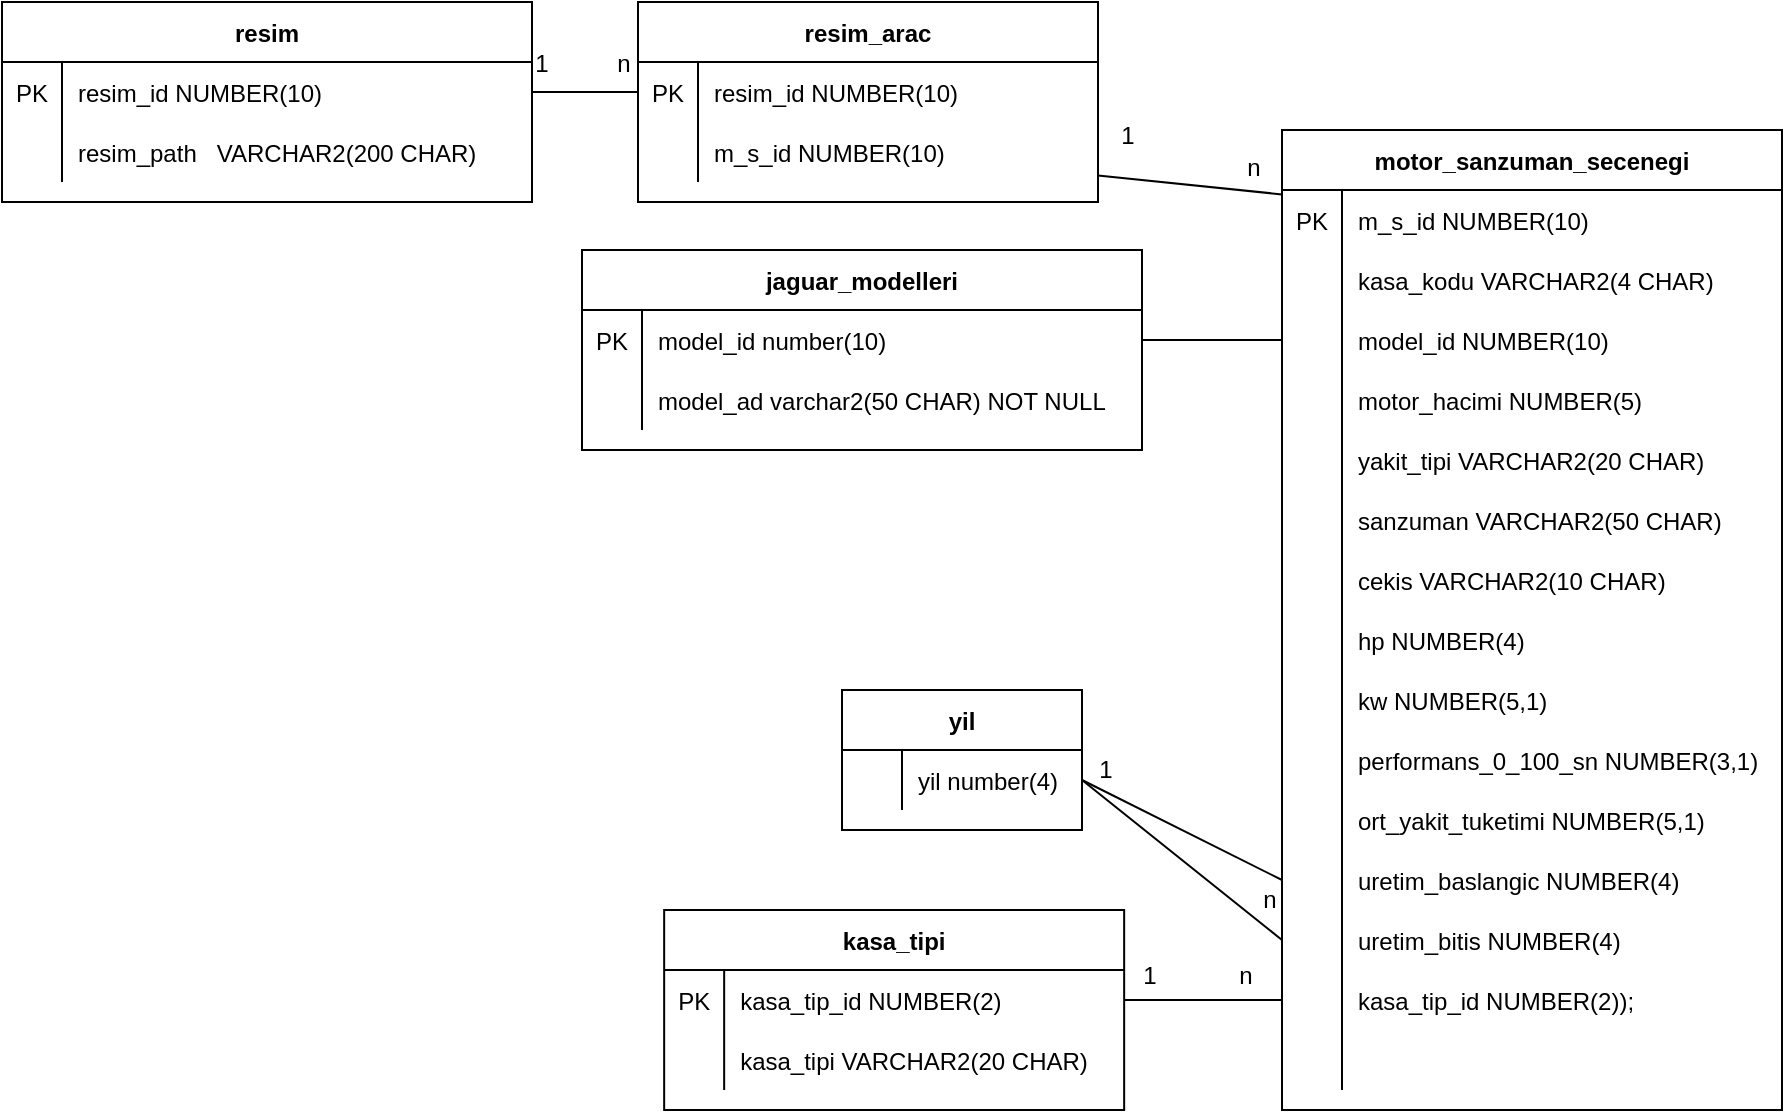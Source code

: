 <mxfile version="14.4.3" type="device"><diagram name="Page-1" id="efa7a0a1-bf9b-a30e-e6df-94a7791c09e9"><mxGraphModel dx="1912" dy="-353" grid="0" gridSize="10" guides="1" tooltips="1" connect="1" arrows="1" fold="1" page="1" pageScale="1" pageWidth="826" pageHeight="1169" background="#ffffff" math="0" shadow="0"><root><mxCell id="0"/><mxCell id="1" parent="0"/><mxCell id="2nyZi_yp6RNxrEkJERYX-163" value="jaguar_modelleri" style="shape=table;startSize=30;container=1;collapsible=1;childLayout=tableLayout;fixedRows=1;rowLines=0;fontStyle=1;align=center;resizeLast=1;" parent="1" vertex="1"><mxGeometry x="120" y="1320" width="280" height="100" as="geometry"/></mxCell><mxCell id="2nyZi_yp6RNxrEkJERYX-164" value="" style="shape=partialRectangle;collapsible=0;dropTarget=0;pointerEvents=0;fillColor=none;points=[[0,0.5],[1,0.5]];portConstraint=eastwest;top=0;left=0;right=0;bottom=0;" parent="2nyZi_yp6RNxrEkJERYX-163" vertex="1"><mxGeometry y="30" width="280" height="30" as="geometry"/></mxCell><mxCell id="2nyZi_yp6RNxrEkJERYX-165" value="PK" style="shape=partialRectangle;overflow=hidden;connectable=0;fillColor=none;top=0;left=0;bottom=0;right=0;" parent="2nyZi_yp6RNxrEkJERYX-164" vertex="1"><mxGeometry width="30" height="30" as="geometry"/></mxCell><mxCell id="2nyZi_yp6RNxrEkJERYX-166" value="model_id number(10)" style="shape=partialRectangle;overflow=hidden;connectable=0;fillColor=none;top=0;left=0;bottom=0;right=0;align=left;spacingLeft=6;" parent="2nyZi_yp6RNxrEkJERYX-164" vertex="1"><mxGeometry x="30" width="250" height="30" as="geometry"/></mxCell><mxCell id="2nyZi_yp6RNxrEkJERYX-167" value="" style="shape=partialRectangle;collapsible=0;dropTarget=0;pointerEvents=0;fillColor=none;points=[[0,0.5],[1,0.5]];portConstraint=eastwest;top=0;left=0;right=0;bottom=0;" parent="2nyZi_yp6RNxrEkJERYX-163" vertex="1"><mxGeometry y="60" width="280" height="30" as="geometry"/></mxCell><mxCell id="2nyZi_yp6RNxrEkJERYX-168" value="" style="shape=partialRectangle;overflow=hidden;connectable=0;fillColor=none;top=0;left=0;bottom=0;right=0;" parent="2nyZi_yp6RNxrEkJERYX-167" vertex="1"><mxGeometry width="30" height="30" as="geometry"/></mxCell><mxCell id="2nyZi_yp6RNxrEkJERYX-169" value="model_ad varchar2(50 CHAR) NOT NULL" style="shape=partialRectangle;overflow=hidden;connectable=0;fillColor=none;top=0;left=0;bottom=0;right=0;align=left;spacingLeft=6;" parent="2nyZi_yp6RNxrEkJERYX-167" vertex="1"><mxGeometry x="30" width="250" height="30" as="geometry"/></mxCell><mxCell id="2nyZi_yp6RNxrEkJERYX-170" value="kasa_tipi" style="shape=table;startSize=30;container=1;collapsible=1;childLayout=tableLayout;fixedRows=1;rowLines=0;fontStyle=1;align=center;resizeLast=1;" parent="1" vertex="1"><mxGeometry x="161.08" y="1650" width="230" height="100" as="geometry"/></mxCell><mxCell id="2nyZi_yp6RNxrEkJERYX-171" value="" style="shape=partialRectangle;collapsible=0;dropTarget=0;pointerEvents=0;fillColor=none;points=[[0,0.5],[1,0.5]];portConstraint=eastwest;top=0;left=0;right=0;bottom=0;" parent="2nyZi_yp6RNxrEkJERYX-170" vertex="1"><mxGeometry y="30" width="230" height="30" as="geometry"/></mxCell><mxCell id="2nyZi_yp6RNxrEkJERYX-172" value="PK" style="shape=partialRectangle;overflow=hidden;connectable=0;fillColor=none;top=0;left=0;bottom=0;right=0;" parent="2nyZi_yp6RNxrEkJERYX-171" vertex="1"><mxGeometry width="30" height="30" as="geometry"/></mxCell><mxCell id="2nyZi_yp6RNxrEkJERYX-173" value="kasa_tip_id NUMBER(2)" style="shape=partialRectangle;overflow=hidden;connectable=0;fillColor=none;top=0;left=0;bottom=0;right=0;align=left;spacingLeft=6;" parent="2nyZi_yp6RNxrEkJERYX-171" vertex="1"><mxGeometry x="30" width="200" height="30" as="geometry"/></mxCell><mxCell id="2nyZi_yp6RNxrEkJERYX-174" value="" style="shape=partialRectangle;collapsible=0;dropTarget=0;pointerEvents=0;fillColor=none;points=[[0,0.5],[1,0.5]];portConstraint=eastwest;top=0;left=0;right=0;bottom=0;" parent="2nyZi_yp6RNxrEkJERYX-170" vertex="1"><mxGeometry y="60" width="230" height="30" as="geometry"/></mxCell><mxCell id="2nyZi_yp6RNxrEkJERYX-175" value="" style="shape=partialRectangle;overflow=hidden;connectable=0;fillColor=none;top=0;left=0;bottom=0;right=0;" parent="2nyZi_yp6RNxrEkJERYX-174" vertex="1"><mxGeometry width="30" height="30" as="geometry"/></mxCell><mxCell id="2nyZi_yp6RNxrEkJERYX-176" value="kasa_tipi   VARCHAR2(20 CHAR)" style="shape=partialRectangle;overflow=hidden;connectable=0;fillColor=none;top=0;left=0;bottom=0;right=0;align=left;spacingLeft=6;" parent="2nyZi_yp6RNxrEkJERYX-174" vertex="1"><mxGeometry x="30" width="200" height="30" as="geometry"/></mxCell><mxCell id="2nyZi_yp6RNxrEkJERYX-177" value="motor_sanzuman_secenegi" style="shape=table;startSize=30;container=1;collapsible=1;childLayout=tableLayout;fixedRows=1;rowLines=0;fontStyle=1;align=center;resizeLast=1;" parent="1" vertex="1"><mxGeometry x="470" y="1260" width="250" height="490" as="geometry"/></mxCell><mxCell id="2nyZi_yp6RNxrEkJERYX-178" value="" style="shape=partialRectangle;collapsible=0;dropTarget=0;pointerEvents=0;fillColor=none;points=[[0,0.5],[1,0.5]];portConstraint=eastwest;top=0;left=0;right=0;bottom=0;" parent="2nyZi_yp6RNxrEkJERYX-177" vertex="1"><mxGeometry y="30" width="250" height="30" as="geometry"/></mxCell><mxCell id="2nyZi_yp6RNxrEkJERYX-179" value="PK" style="shape=partialRectangle;overflow=hidden;connectable=0;fillColor=none;top=0;left=0;bottom=0;right=0;" parent="2nyZi_yp6RNxrEkJERYX-178" vertex="1"><mxGeometry width="30" height="30" as="geometry"/></mxCell><mxCell id="2nyZi_yp6RNxrEkJERYX-180" value="m_s_id              NUMBER(10)" style="shape=partialRectangle;overflow=hidden;connectable=0;fillColor=none;top=0;left=0;bottom=0;right=0;align=left;spacingLeft=6;" parent="2nyZi_yp6RNxrEkJERYX-178" vertex="1"><mxGeometry x="30" width="220" height="30" as="geometry"/></mxCell><mxCell id="2nyZi_yp6RNxrEkJERYX-181" value="" style="shape=partialRectangle;collapsible=0;dropTarget=0;pointerEvents=0;fillColor=none;points=[[0,0.5],[1,0.5]];portConstraint=eastwest;top=0;left=0;right=0;bottom=0;" parent="2nyZi_yp6RNxrEkJERYX-177" vertex="1"><mxGeometry y="60" width="250" height="30" as="geometry"/></mxCell><mxCell id="2nyZi_yp6RNxrEkJERYX-182" value="" style="shape=partialRectangle;overflow=hidden;connectable=0;fillColor=none;top=0;left=0;bottom=0;right=0;" parent="2nyZi_yp6RNxrEkJERYX-181" vertex="1"><mxGeometry width="30" height="30" as="geometry"/></mxCell><mxCell id="2nyZi_yp6RNxrEkJERYX-183" value="kasa_kodu           VARCHAR2(4 CHAR)" style="shape=partialRectangle;overflow=hidden;connectable=0;fillColor=none;top=0;left=0;bottom=0;right=0;align=left;spacingLeft=6;" parent="2nyZi_yp6RNxrEkJERYX-181" vertex="1"><mxGeometry x="30" width="220" height="30" as="geometry"/></mxCell><mxCell id="2nyZi_yp6RNxrEkJERYX-184" value="" style="shape=partialRectangle;collapsible=0;dropTarget=0;pointerEvents=0;fillColor=none;points=[[0,0.5],[1,0.5]];portConstraint=eastwest;top=0;left=0;right=0;bottom=0;" parent="2nyZi_yp6RNxrEkJERYX-177" vertex="1"><mxGeometry y="90" width="250" height="30" as="geometry"/></mxCell><mxCell id="2nyZi_yp6RNxrEkJERYX-185" value="" style="shape=partialRectangle;overflow=hidden;connectable=0;fillColor=none;top=0;left=0;bottom=0;right=0;" parent="2nyZi_yp6RNxrEkJERYX-184" vertex="1"><mxGeometry width="30" height="30" as="geometry"/></mxCell><mxCell id="2nyZi_yp6RNxrEkJERYX-186" value="model_id            NUMBER(10)" style="shape=partialRectangle;overflow=hidden;connectable=0;fillColor=none;top=0;left=0;bottom=0;right=0;align=left;spacingLeft=6;" parent="2nyZi_yp6RNxrEkJERYX-184" vertex="1"><mxGeometry x="30" width="220" height="30" as="geometry"/></mxCell><mxCell id="2nyZi_yp6RNxrEkJERYX-187" value="" style="shape=partialRectangle;collapsible=0;dropTarget=0;pointerEvents=0;fillColor=none;points=[[0,0.5],[1,0.5]];portConstraint=eastwest;top=0;left=0;right=0;bottom=0;" parent="2nyZi_yp6RNxrEkJERYX-177" vertex="1"><mxGeometry y="120" width="250" height="30" as="geometry"/></mxCell><mxCell id="2nyZi_yp6RNxrEkJERYX-188" value="" style="shape=partialRectangle;overflow=hidden;connectable=0;fillColor=none;top=0;left=0;bottom=0;right=0;" parent="2nyZi_yp6RNxrEkJERYX-187" vertex="1"><mxGeometry width="30" height="30" as="geometry"/></mxCell><mxCell id="2nyZi_yp6RNxrEkJERYX-189" value="motor_hacimi        NUMBER(5)" style="shape=partialRectangle;overflow=hidden;connectable=0;fillColor=none;top=0;left=0;bottom=0;right=0;align=left;spacingLeft=6;" parent="2nyZi_yp6RNxrEkJERYX-187" vertex="1"><mxGeometry x="30" width="220" height="30" as="geometry"/></mxCell><mxCell id="2nyZi_yp6RNxrEkJERYX-190" value="" style="shape=partialRectangle;collapsible=0;dropTarget=0;pointerEvents=0;fillColor=none;points=[[0,0.5],[1,0.5]];portConstraint=eastwest;top=0;left=0;right=0;bottom=0;" parent="2nyZi_yp6RNxrEkJERYX-177" vertex="1"><mxGeometry y="150" width="250" height="30" as="geometry"/></mxCell><mxCell id="2nyZi_yp6RNxrEkJERYX-191" value="" style="shape=partialRectangle;overflow=hidden;connectable=0;fillColor=none;top=0;left=0;bottom=0;right=0;" parent="2nyZi_yp6RNxrEkJERYX-190" vertex="1"><mxGeometry width="30" height="30" as="geometry"/></mxCell><mxCell id="2nyZi_yp6RNxrEkJERYX-192" value="yakit_tipi          VARCHAR2(20 CHAR)" style="shape=partialRectangle;overflow=hidden;connectable=0;fillColor=none;top=0;left=0;bottom=0;right=0;align=left;spacingLeft=6;" parent="2nyZi_yp6RNxrEkJERYX-190" vertex="1"><mxGeometry x="30" width="220" height="30" as="geometry"/></mxCell><mxCell id="2nyZi_yp6RNxrEkJERYX-193" value="" style="shape=partialRectangle;collapsible=0;dropTarget=0;pointerEvents=0;fillColor=none;points=[[0,0.5],[1,0.5]];portConstraint=eastwest;top=0;left=0;right=0;bottom=0;" parent="2nyZi_yp6RNxrEkJERYX-177" vertex="1"><mxGeometry y="180" width="250" height="30" as="geometry"/></mxCell><mxCell id="2nyZi_yp6RNxrEkJERYX-194" value="" style="shape=partialRectangle;overflow=hidden;connectable=0;fillColor=none;top=0;left=0;bottom=0;right=0;" parent="2nyZi_yp6RNxrEkJERYX-193" vertex="1"><mxGeometry width="30" height="30" as="geometry"/></mxCell><mxCell id="2nyZi_yp6RNxrEkJERYX-195" value="sanzuman            VARCHAR2(50 CHAR)" style="shape=partialRectangle;overflow=hidden;connectable=0;fillColor=none;top=0;left=0;bottom=0;right=0;align=left;spacingLeft=6;" parent="2nyZi_yp6RNxrEkJERYX-193" vertex="1"><mxGeometry x="30" width="220" height="30" as="geometry"/></mxCell><mxCell id="2nyZi_yp6RNxrEkJERYX-196" value="" style="shape=partialRectangle;collapsible=0;dropTarget=0;pointerEvents=0;fillColor=none;points=[[0,0.5],[1,0.5]];portConstraint=eastwest;top=0;left=0;right=0;bottom=0;" parent="2nyZi_yp6RNxrEkJERYX-177" vertex="1"><mxGeometry y="210" width="250" height="30" as="geometry"/></mxCell><mxCell id="2nyZi_yp6RNxrEkJERYX-197" value="" style="shape=partialRectangle;overflow=hidden;connectable=0;fillColor=none;top=0;left=0;bottom=0;right=0;" parent="2nyZi_yp6RNxrEkJERYX-196" vertex="1"><mxGeometry width="30" height="30" as="geometry"/></mxCell><mxCell id="2nyZi_yp6RNxrEkJERYX-198" value="cekis               VARCHAR2(10 CHAR)" style="shape=partialRectangle;overflow=hidden;connectable=0;fillColor=none;top=0;left=0;bottom=0;right=0;align=left;spacingLeft=6;" parent="2nyZi_yp6RNxrEkJERYX-196" vertex="1"><mxGeometry x="30" width="220" height="30" as="geometry"/></mxCell><mxCell id="2nyZi_yp6RNxrEkJERYX-199" value="" style="shape=partialRectangle;collapsible=0;dropTarget=0;pointerEvents=0;fillColor=none;points=[[0,0.5],[1,0.5]];portConstraint=eastwest;top=0;left=0;right=0;bottom=0;" parent="2nyZi_yp6RNxrEkJERYX-177" vertex="1"><mxGeometry y="240" width="250" height="30" as="geometry"/></mxCell><mxCell id="2nyZi_yp6RNxrEkJERYX-200" value="" style="shape=partialRectangle;overflow=hidden;connectable=0;fillColor=none;top=0;left=0;bottom=0;right=0;" parent="2nyZi_yp6RNxrEkJERYX-199" vertex="1"><mxGeometry width="30" height="30" as="geometry"/></mxCell><mxCell id="2nyZi_yp6RNxrEkJERYX-201" value="hp                  NUMBER(4)" style="shape=partialRectangle;overflow=hidden;connectable=0;fillColor=none;top=0;left=0;bottom=0;right=0;align=left;spacingLeft=6;" parent="2nyZi_yp6RNxrEkJERYX-199" vertex="1"><mxGeometry x="30" width="220" height="30" as="geometry"/></mxCell><mxCell id="2nyZi_yp6RNxrEkJERYX-202" value="" style="shape=partialRectangle;collapsible=0;dropTarget=0;pointerEvents=0;fillColor=none;points=[[0,0.5],[1,0.5]];portConstraint=eastwest;top=0;left=0;right=0;bottom=0;" parent="2nyZi_yp6RNxrEkJERYX-177" vertex="1"><mxGeometry y="270" width="250" height="30" as="geometry"/></mxCell><mxCell id="2nyZi_yp6RNxrEkJERYX-203" value="" style="shape=partialRectangle;overflow=hidden;connectable=0;fillColor=none;top=0;left=0;bottom=0;right=0;" parent="2nyZi_yp6RNxrEkJERYX-202" vertex="1"><mxGeometry width="30" height="30" as="geometry"/></mxCell><mxCell id="2nyZi_yp6RNxrEkJERYX-204" value="kw                  NUMBER(5,1)" style="shape=partialRectangle;overflow=hidden;connectable=0;fillColor=none;top=0;left=0;bottom=0;right=0;align=left;spacingLeft=6;" parent="2nyZi_yp6RNxrEkJERYX-202" vertex="1"><mxGeometry x="30" width="220" height="30" as="geometry"/></mxCell><mxCell id="2nyZi_yp6RNxrEkJERYX-205" value="" style="shape=partialRectangle;collapsible=0;dropTarget=0;pointerEvents=0;fillColor=none;points=[[0,0.5],[1,0.5]];portConstraint=eastwest;top=0;left=0;right=0;bottom=0;" parent="2nyZi_yp6RNxrEkJERYX-177" vertex="1"><mxGeometry y="300" width="250" height="30" as="geometry"/></mxCell><mxCell id="2nyZi_yp6RNxrEkJERYX-206" value="" style="shape=partialRectangle;overflow=hidden;connectable=0;fillColor=none;top=0;left=0;bottom=0;right=0;" parent="2nyZi_yp6RNxrEkJERYX-205" vertex="1"><mxGeometry width="30" height="30" as="geometry"/></mxCell><mxCell id="2nyZi_yp6RNxrEkJERYX-207" value="performans_0_100_sn NUMBER(3,1)" style="shape=partialRectangle;overflow=hidden;connectable=0;fillColor=none;top=0;left=0;bottom=0;right=0;align=left;spacingLeft=6;" parent="2nyZi_yp6RNxrEkJERYX-205" vertex="1"><mxGeometry x="30" width="220" height="30" as="geometry"/></mxCell><mxCell id="2nyZi_yp6RNxrEkJERYX-208" value="" style="shape=partialRectangle;collapsible=0;dropTarget=0;pointerEvents=0;fillColor=none;points=[[0,0.5],[1,0.5]];portConstraint=eastwest;top=0;left=0;right=0;bottom=0;" parent="2nyZi_yp6RNxrEkJERYX-177" vertex="1"><mxGeometry y="330" width="250" height="30" as="geometry"/></mxCell><mxCell id="2nyZi_yp6RNxrEkJERYX-209" value="" style="shape=partialRectangle;overflow=hidden;connectable=0;fillColor=none;top=0;left=0;bottom=0;right=0;" parent="2nyZi_yp6RNxrEkJERYX-208" vertex="1"><mxGeometry width="30" height="30" as="geometry"/></mxCell><mxCell id="2nyZi_yp6RNxrEkJERYX-210" value="ort_yakit_tuketimi  NUMBER(5,1)" style="shape=partialRectangle;overflow=hidden;connectable=0;fillColor=none;top=0;left=0;bottom=0;right=0;align=left;spacingLeft=6;" parent="2nyZi_yp6RNxrEkJERYX-208" vertex="1"><mxGeometry x="30" width="220" height="30" as="geometry"/></mxCell><mxCell id="2nyZi_yp6RNxrEkJERYX-211" value="" style="shape=partialRectangle;collapsible=0;dropTarget=0;pointerEvents=0;fillColor=none;points=[[0,0.5],[1,0.5]];portConstraint=eastwest;top=0;left=0;right=0;bottom=0;" parent="2nyZi_yp6RNxrEkJERYX-177" vertex="1"><mxGeometry y="360" width="250" height="30" as="geometry"/></mxCell><mxCell id="2nyZi_yp6RNxrEkJERYX-212" value="" style="shape=partialRectangle;overflow=hidden;connectable=0;fillColor=none;top=0;left=0;bottom=0;right=0;" parent="2nyZi_yp6RNxrEkJERYX-211" vertex="1"><mxGeometry width="30" height="30" as="geometry"/></mxCell><mxCell id="2nyZi_yp6RNxrEkJERYX-213" value="uretim_baslangic    NUMBER(4)" style="shape=partialRectangle;overflow=hidden;connectable=0;fillColor=none;top=0;left=0;bottom=0;right=0;align=left;spacingLeft=6;" parent="2nyZi_yp6RNxrEkJERYX-211" vertex="1"><mxGeometry x="30" width="220" height="30" as="geometry"/></mxCell><mxCell id="2nyZi_yp6RNxrEkJERYX-214" value="" style="shape=partialRectangle;collapsible=0;dropTarget=0;pointerEvents=0;fillColor=none;points=[[0,0.5],[1,0.5]];portConstraint=eastwest;top=0;left=0;right=0;bottom=0;" parent="2nyZi_yp6RNxrEkJERYX-177" vertex="1"><mxGeometry y="390" width="250" height="30" as="geometry"/></mxCell><mxCell id="2nyZi_yp6RNxrEkJERYX-215" value="" style="shape=partialRectangle;overflow=hidden;connectable=0;fillColor=none;top=0;left=0;bottom=0;right=0;" parent="2nyZi_yp6RNxrEkJERYX-214" vertex="1"><mxGeometry width="30" height="30" as="geometry"/></mxCell><mxCell id="2nyZi_yp6RNxrEkJERYX-216" value="uretim_bitis        NUMBER(4)" style="shape=partialRectangle;overflow=hidden;connectable=0;fillColor=none;top=0;left=0;bottom=0;right=0;align=left;spacingLeft=6;" parent="2nyZi_yp6RNxrEkJERYX-214" vertex="1"><mxGeometry x="30" width="220" height="30" as="geometry"/></mxCell><mxCell id="2nyZi_yp6RNxrEkJERYX-217" value="" style="shape=partialRectangle;collapsible=0;dropTarget=0;pointerEvents=0;fillColor=none;points=[[0,0.5],[1,0.5]];portConstraint=eastwest;top=0;left=0;right=0;bottom=0;" parent="2nyZi_yp6RNxrEkJERYX-177" vertex="1"><mxGeometry y="420" width="250" height="30" as="geometry"/></mxCell><mxCell id="2nyZi_yp6RNxrEkJERYX-218" value="" style="shape=partialRectangle;overflow=hidden;connectable=0;fillColor=none;top=0;left=0;bottom=0;right=0;" parent="2nyZi_yp6RNxrEkJERYX-217" vertex="1"><mxGeometry width="30" height="30" as="geometry"/></mxCell><mxCell id="2nyZi_yp6RNxrEkJERYX-219" value="kasa_tip_id         NUMBER(2));" style="shape=partialRectangle;overflow=hidden;connectable=0;fillColor=none;top=0;left=0;bottom=0;right=0;align=left;spacingLeft=6;" parent="2nyZi_yp6RNxrEkJERYX-217" vertex="1"><mxGeometry x="30" width="220" height="30" as="geometry"/></mxCell><mxCell id="2nyZi_yp6RNxrEkJERYX-220" value="" style="shape=partialRectangle;collapsible=0;dropTarget=0;pointerEvents=0;fillColor=none;points=[[0,0.5],[1,0.5]];portConstraint=eastwest;top=0;left=0;right=0;bottom=0;" parent="2nyZi_yp6RNxrEkJERYX-177" vertex="1"><mxGeometry y="450" width="250" height="30" as="geometry"/></mxCell><mxCell id="2nyZi_yp6RNxrEkJERYX-221" value="" style="shape=partialRectangle;overflow=hidden;connectable=0;fillColor=none;top=0;left=0;bottom=0;right=0;" parent="2nyZi_yp6RNxrEkJERYX-220" vertex="1"><mxGeometry width="30" height="30" as="geometry"/></mxCell><mxCell id="2nyZi_yp6RNxrEkJERYX-222" value="" style="shape=partialRectangle;overflow=hidden;connectable=0;fillColor=none;top=0;left=0;bottom=0;right=0;align=left;spacingLeft=6;" parent="2nyZi_yp6RNxrEkJERYX-220" vertex="1"><mxGeometry x="30" width="220" height="30" as="geometry"/></mxCell><mxCell id="2nyZi_yp6RNxrEkJERYX-223" value="yil" style="shape=table;startSize=30;container=1;collapsible=1;childLayout=tableLayout;fixedRows=1;rowLines=0;fontStyle=1;align=center;resizeLast=1;" parent="1" vertex="1"><mxGeometry x="250" y="1540" width="120" height="70" as="geometry"/></mxCell><mxCell id="2nyZi_yp6RNxrEkJERYX-224" value="" style="shape=partialRectangle;collapsible=0;dropTarget=0;pointerEvents=0;fillColor=none;points=[[0,0.5],[1,0.5]];portConstraint=eastwest;top=0;left=0;right=0;bottom=0;" parent="2nyZi_yp6RNxrEkJERYX-223" vertex="1"><mxGeometry y="30" width="120" height="30" as="geometry"/></mxCell><mxCell id="2nyZi_yp6RNxrEkJERYX-225" value="" style="shape=partialRectangle;overflow=hidden;connectable=0;fillColor=none;top=0;left=0;bottom=0;right=0;" parent="2nyZi_yp6RNxrEkJERYX-224" vertex="1"><mxGeometry width="30" height="30" as="geometry"/></mxCell><mxCell id="2nyZi_yp6RNxrEkJERYX-226" value="yil number(4)" style="shape=partialRectangle;overflow=hidden;connectable=0;fillColor=none;top=0;left=0;bottom=0;right=0;align=left;spacingLeft=6;" parent="2nyZi_yp6RNxrEkJERYX-224" vertex="1"><mxGeometry x="30" width="90" height="30" as="geometry"/></mxCell><mxCell id="2nyZi_yp6RNxrEkJERYX-227" value="" style="endArrow=none;html=1;entryX=0;entryY=0.5;entryDx=0;entryDy=0;exitX=1;exitY=0.5;exitDx=0;exitDy=0;" parent="1" source="2nyZi_yp6RNxrEkJERYX-224" target="2nyZi_yp6RNxrEkJERYX-214" edge="1"><mxGeometry width="50" height="50" relative="1" as="geometry"><mxPoint x="230" y="1400" as="sourcePoint"/><mxPoint x="280" y="1350" as="targetPoint"/></mxGeometry></mxCell><mxCell id="2nyZi_yp6RNxrEkJERYX-228" value="" style="endArrow=none;html=1;" parent="1" source="2nyZi_yp6RNxrEkJERYX-217" target="2nyZi_yp6RNxrEkJERYX-171" edge="1"><mxGeometry width="50" height="50" relative="1" as="geometry"><mxPoint x="230" y="1400" as="sourcePoint"/><mxPoint x="280" y="1350" as="targetPoint"/></mxGeometry></mxCell><mxCell id="2nyZi_yp6RNxrEkJERYX-229" value="" style="endArrow=none;html=1;" parent="1" source="2nyZi_yp6RNxrEkJERYX-164" target="2nyZi_yp6RNxrEkJERYX-184" edge="1"><mxGeometry width="50" height="50" relative="1" as="geometry"><mxPoint x="230" y="1400" as="sourcePoint"/><mxPoint x="280" y="1350" as="targetPoint"/></mxGeometry></mxCell><mxCell id="2nyZi_yp6RNxrEkJERYX-230" value="" style="endArrow=none;html=1;exitX=1;exitY=0.5;exitDx=0;exitDy=0;entryX=0;entryY=0.5;entryDx=0;entryDy=0;" parent="1" source="2nyZi_yp6RNxrEkJERYX-224" target="2nyZi_yp6RNxrEkJERYX-211" edge="1"><mxGeometry width="50" height="50" relative="1" as="geometry"><mxPoint x="466" y="1581" as="sourcePoint"/><mxPoint x="516" y="1531" as="targetPoint"/></mxGeometry></mxCell><mxCell id="rxAB9hNKpgmaLkkN3ByV-1" value="n" style="text;html=1;strokeColor=none;fillColor=none;align=center;verticalAlign=middle;whiteSpace=wrap;rounded=0;" parent="1" vertex="1"><mxGeometry x="444" y="1635" width="40" height="20" as="geometry"/></mxCell><mxCell id="rxAB9hNKpgmaLkkN3ByV-2" value="n" style="text;html=1;strokeColor=none;fillColor=none;align=center;verticalAlign=middle;whiteSpace=wrap;rounded=0;" parent="1" vertex="1"><mxGeometry x="432" y="1673" width="40" height="20" as="geometry"/></mxCell><mxCell id="rxAB9hNKpgmaLkkN3ByV-3" value="n" style="text;html=1;strokeColor=none;fillColor=none;align=center;verticalAlign=middle;whiteSpace=wrap;rounded=0;" parent="1" vertex="1"><mxGeometry x="121.08" y="1217" width="40" height="20" as="geometry"/></mxCell><mxCell id="rxAB9hNKpgmaLkkN3ByV-4" value="1" style="text;html=1;strokeColor=none;fillColor=none;align=center;verticalAlign=middle;whiteSpace=wrap;rounded=0;" parent="1" vertex="1"><mxGeometry x="80.08" y="1217" width="40" height="20" as="geometry"/></mxCell><mxCell id="rxAB9hNKpgmaLkkN3ByV-5" value="1" style="text;html=1;strokeColor=none;fillColor=none;align=center;verticalAlign=middle;whiteSpace=wrap;rounded=0;" parent="1" vertex="1"><mxGeometry x="362" y="1570" width="40" height="20" as="geometry"/></mxCell><mxCell id="rxAB9hNKpgmaLkkN3ByV-6" value="1" style="text;html=1;strokeColor=none;fillColor=none;align=center;verticalAlign=middle;whiteSpace=wrap;rounded=0;" parent="1" vertex="1"><mxGeometry x="384" y="1673" width="40" height="20" as="geometry"/></mxCell><mxCell id="xfXAsBciyyYgdsDS1Cov-1" value="resim_arac" style="shape=table;startSize=30;container=1;collapsible=1;childLayout=tableLayout;fixedRows=1;rowLines=0;fontStyle=1;align=center;resizeLast=1;" vertex="1" parent="1"><mxGeometry x="148" y="1196" width="230" height="100" as="geometry"/></mxCell><mxCell id="xfXAsBciyyYgdsDS1Cov-2" value="" style="shape=partialRectangle;collapsible=0;dropTarget=0;pointerEvents=0;fillColor=none;points=[[0,0.5],[1,0.5]];portConstraint=eastwest;top=0;left=0;right=0;bottom=0;" vertex="1" parent="xfXAsBciyyYgdsDS1Cov-1"><mxGeometry y="30" width="230" height="30" as="geometry"/></mxCell><mxCell id="xfXAsBciyyYgdsDS1Cov-3" value="PK" style="shape=partialRectangle;overflow=hidden;connectable=0;fillColor=none;top=0;left=0;bottom=0;right=0;" vertex="1" parent="xfXAsBciyyYgdsDS1Cov-2"><mxGeometry width="30" height="30" as="geometry"/></mxCell><mxCell id="xfXAsBciyyYgdsDS1Cov-4" value="resim_id NUMBER(10)" style="shape=partialRectangle;overflow=hidden;connectable=0;fillColor=none;top=0;left=0;bottom=0;right=0;align=left;spacingLeft=6;" vertex="1" parent="xfXAsBciyyYgdsDS1Cov-2"><mxGeometry x="30" width="200" height="30" as="geometry"/></mxCell><mxCell id="xfXAsBciyyYgdsDS1Cov-5" value="" style="shape=partialRectangle;collapsible=0;dropTarget=0;pointerEvents=0;fillColor=none;points=[[0,0.5],[1,0.5]];portConstraint=eastwest;top=0;left=0;right=0;bottom=0;" vertex="1" parent="xfXAsBciyyYgdsDS1Cov-1"><mxGeometry y="60" width="230" height="30" as="geometry"/></mxCell><mxCell id="xfXAsBciyyYgdsDS1Cov-6" value="" style="shape=partialRectangle;overflow=hidden;connectable=0;fillColor=none;top=0;left=0;bottom=0;right=0;" vertex="1" parent="xfXAsBciyyYgdsDS1Cov-5"><mxGeometry width="30" height="30" as="geometry"/></mxCell><mxCell id="xfXAsBciyyYgdsDS1Cov-7" value="m_s_id   NUMBER(10)" style="shape=partialRectangle;overflow=hidden;connectable=0;fillColor=none;top=0;left=0;bottom=0;right=0;align=left;spacingLeft=6;" vertex="1" parent="xfXAsBciyyYgdsDS1Cov-5"><mxGeometry x="30" width="200" height="30" as="geometry"/></mxCell><mxCell id="xfXAsBciyyYgdsDS1Cov-8" value="resim" style="shape=table;startSize=30;container=1;collapsible=1;childLayout=tableLayout;fixedRows=1;rowLines=0;fontStyle=1;align=center;resizeLast=1;" vertex="1" parent="1"><mxGeometry x="-170" y="1196" width="265" height="100" as="geometry"/></mxCell><mxCell id="xfXAsBciyyYgdsDS1Cov-9" value="" style="shape=partialRectangle;collapsible=0;dropTarget=0;pointerEvents=0;fillColor=none;points=[[0,0.5],[1,0.5]];portConstraint=eastwest;top=0;left=0;right=0;bottom=0;" vertex="1" parent="xfXAsBciyyYgdsDS1Cov-8"><mxGeometry y="30" width="265" height="30" as="geometry"/></mxCell><mxCell id="xfXAsBciyyYgdsDS1Cov-10" value="PK" style="shape=partialRectangle;overflow=hidden;connectable=0;fillColor=none;top=0;left=0;bottom=0;right=0;" vertex="1" parent="xfXAsBciyyYgdsDS1Cov-9"><mxGeometry width="30" height="30" as="geometry"/></mxCell><mxCell id="xfXAsBciyyYgdsDS1Cov-11" value="resim_id NUMBER(10)" style="shape=partialRectangle;overflow=hidden;connectable=0;fillColor=none;top=0;left=0;bottom=0;right=0;align=left;spacingLeft=6;" vertex="1" parent="xfXAsBciyyYgdsDS1Cov-9"><mxGeometry x="30" width="235" height="30" as="geometry"/></mxCell><mxCell id="xfXAsBciyyYgdsDS1Cov-12" value="" style="shape=partialRectangle;collapsible=0;dropTarget=0;pointerEvents=0;fillColor=none;points=[[0,0.5],[1,0.5]];portConstraint=eastwest;top=0;left=0;right=0;bottom=0;" vertex="1" parent="xfXAsBciyyYgdsDS1Cov-8"><mxGeometry y="60" width="265" height="30" as="geometry"/></mxCell><mxCell id="xfXAsBciyyYgdsDS1Cov-13" value="" style="shape=partialRectangle;overflow=hidden;connectable=0;fillColor=none;top=0;left=0;bottom=0;right=0;" vertex="1" parent="xfXAsBciyyYgdsDS1Cov-12"><mxGeometry width="30" height="30" as="geometry"/></mxCell><mxCell id="xfXAsBciyyYgdsDS1Cov-14" value="resim_path   VARCHAR2(200 CHAR)" style="shape=partialRectangle;overflow=hidden;connectable=0;fillColor=none;top=0;left=0;bottom=0;right=0;align=left;spacingLeft=6;" vertex="1" parent="xfXAsBciyyYgdsDS1Cov-12"><mxGeometry x="30" width="235" height="30" as="geometry"/></mxCell><mxCell id="xfXAsBciyyYgdsDS1Cov-15" value="" style="endArrow=none;html=1;" edge="1" parent="1" source="xfXAsBciyyYgdsDS1Cov-2" target="xfXAsBciyyYgdsDS1Cov-9"><mxGeometry width="50" height="50" relative="1" as="geometry"><mxPoint x="742" y="1425" as="sourcePoint"/><mxPoint x="842" y="1475" as="targetPoint"/></mxGeometry></mxCell><mxCell id="xfXAsBciyyYgdsDS1Cov-16" value="" style="endArrow=none;html=1;" edge="1" parent="1" source="2nyZi_yp6RNxrEkJERYX-178" target="xfXAsBciyyYgdsDS1Cov-5"><mxGeometry width="50" height="50" relative="1" as="geometry"><mxPoint x="700.004" y="1356" as="sourcePoint"/><mxPoint x="829.176" y="1509" as="targetPoint"/></mxGeometry></mxCell><mxCell id="xfXAsBciyyYgdsDS1Cov-18" value="1" style="text;html=1;strokeColor=none;fillColor=none;align=center;verticalAlign=middle;whiteSpace=wrap;rounded=0;" vertex="1" parent="1"><mxGeometry x="373" y="1253" width="40" height="20" as="geometry"/></mxCell><mxCell id="xfXAsBciyyYgdsDS1Cov-19" value="n" style="text;html=1;strokeColor=none;fillColor=none;align=center;verticalAlign=middle;whiteSpace=wrap;rounded=0;" vertex="1" parent="1"><mxGeometry x="436" y="1269" width="40" height="20" as="geometry"/></mxCell></root></mxGraphModel></diagram></mxfile>